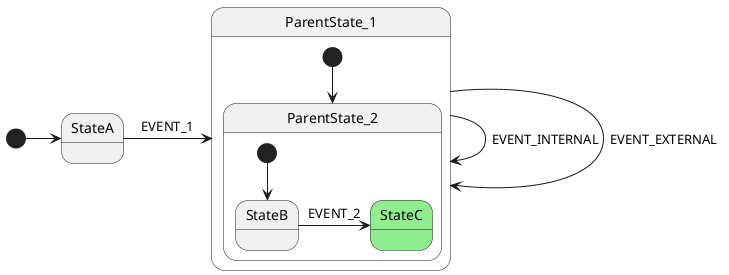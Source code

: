 @startuml

[*] -right-> StateA
StateA -right-> ParentState_1: EVENT_1
ParentState_1 -> ParentState_1: EVENT_INTERNAL
ParentState_1 -> ParentState_1: EVENT_EXTERNAL

state ParentState_1 {
    [*] --> ParentState_2
    state ParentState_2 {
        [*] --> StateB
        StateB -> StateC: EVENT_2

        state StateC#LightGreen
    }
}

@enduml